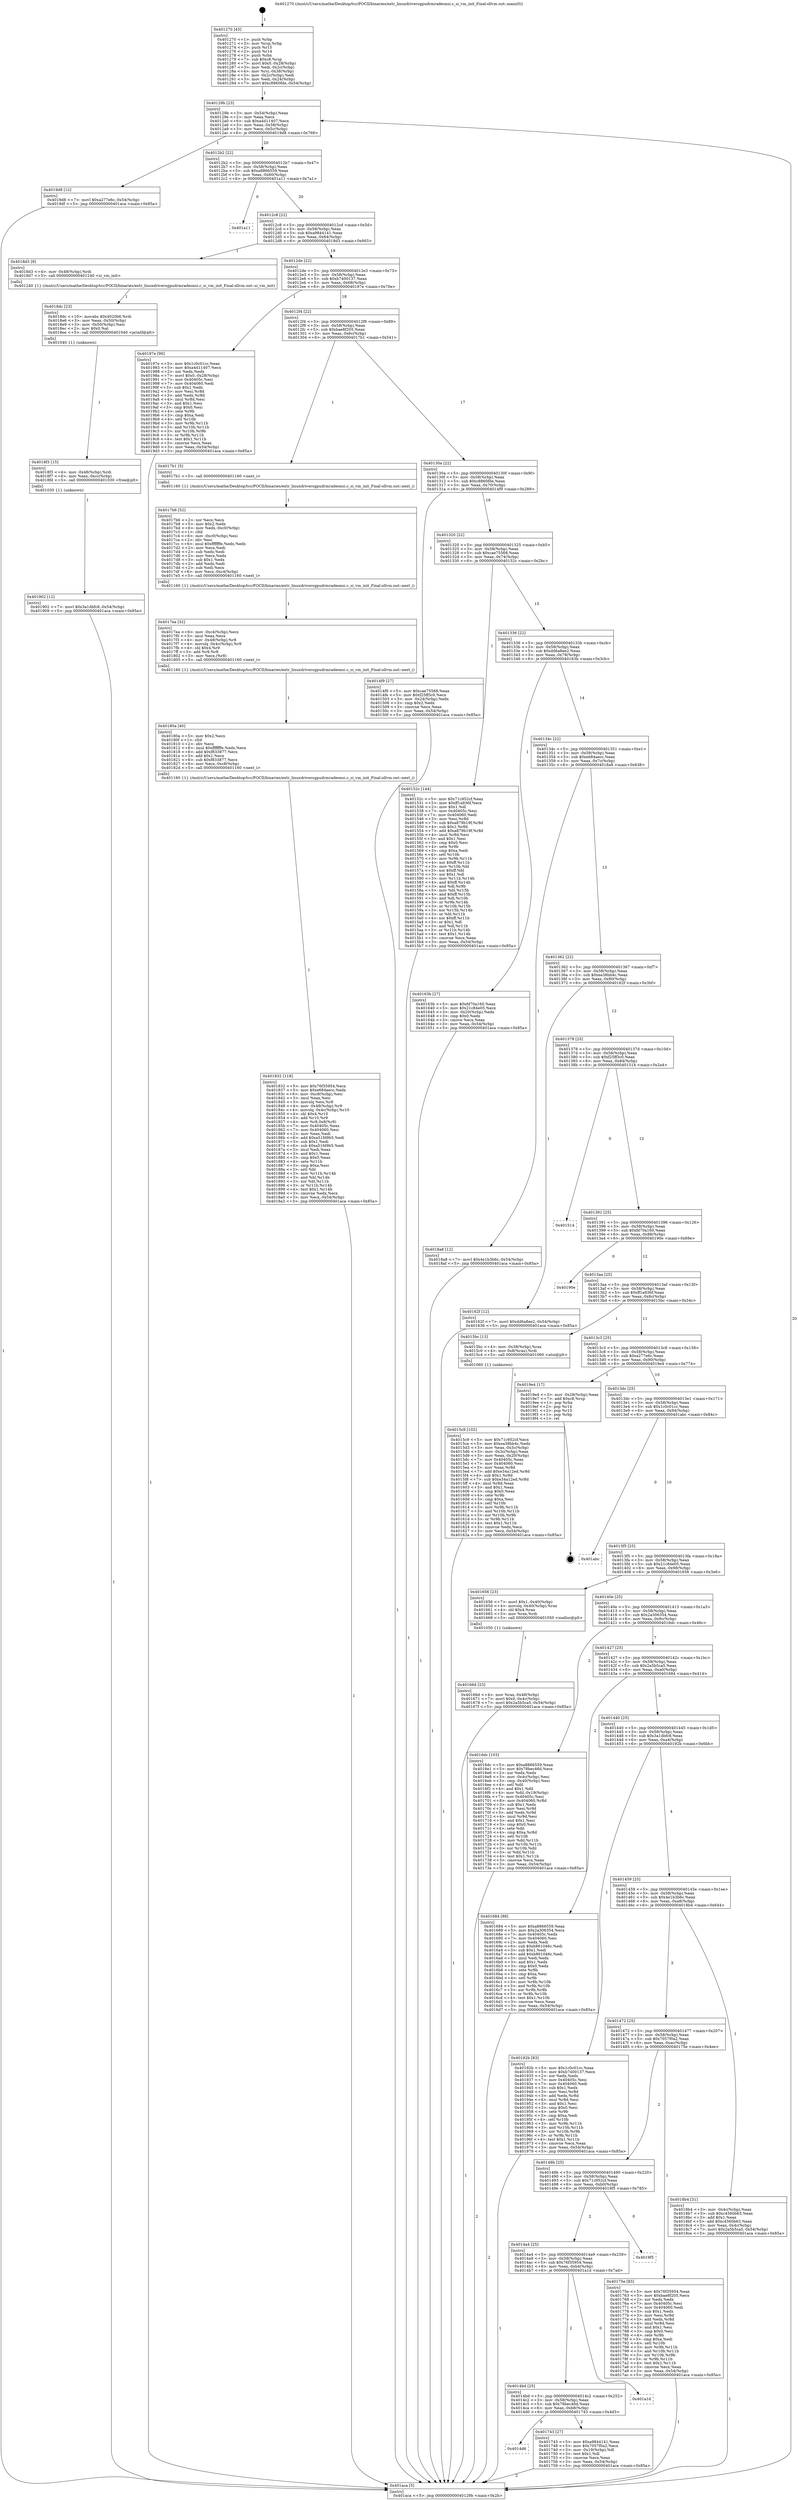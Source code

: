 digraph "0x401270" {
  label = "0x401270 (/mnt/c/Users/mathe/Desktop/tcc/POCII/binaries/extr_linuxdriversgpudrmradeonsi.c_si_vm_init_Final-ollvm.out::main(0))"
  labelloc = "t"
  node[shape=record]

  Entry [label="",width=0.3,height=0.3,shape=circle,fillcolor=black,style=filled]
  "0x40129b" [label="{
     0x40129b [23]\l
     | [instrs]\l
     &nbsp;&nbsp;0x40129b \<+3\>: mov -0x54(%rbp),%eax\l
     &nbsp;&nbsp;0x40129e \<+2\>: mov %eax,%ecx\l
     &nbsp;&nbsp;0x4012a0 \<+6\>: sub $0xa4d11407,%ecx\l
     &nbsp;&nbsp;0x4012a6 \<+3\>: mov %eax,-0x58(%rbp)\l
     &nbsp;&nbsp;0x4012a9 \<+3\>: mov %ecx,-0x5c(%rbp)\l
     &nbsp;&nbsp;0x4012ac \<+6\>: je 00000000004019d8 \<main+0x768\>\l
  }"]
  "0x4019d8" [label="{
     0x4019d8 [12]\l
     | [instrs]\l
     &nbsp;&nbsp;0x4019d8 \<+7\>: movl $0xa277e6c,-0x54(%rbp)\l
     &nbsp;&nbsp;0x4019df \<+5\>: jmp 0000000000401aca \<main+0x85a\>\l
  }"]
  "0x4012b2" [label="{
     0x4012b2 [22]\l
     | [instrs]\l
     &nbsp;&nbsp;0x4012b2 \<+5\>: jmp 00000000004012b7 \<main+0x47\>\l
     &nbsp;&nbsp;0x4012b7 \<+3\>: mov -0x58(%rbp),%eax\l
     &nbsp;&nbsp;0x4012ba \<+5\>: sub $0xa8866559,%eax\l
     &nbsp;&nbsp;0x4012bf \<+3\>: mov %eax,-0x60(%rbp)\l
     &nbsp;&nbsp;0x4012c2 \<+6\>: je 0000000000401a11 \<main+0x7a1\>\l
  }"]
  Exit [label="",width=0.3,height=0.3,shape=circle,fillcolor=black,style=filled,peripheries=2]
  "0x401a11" [label="{
     0x401a11\l
  }", style=dashed]
  "0x4012c8" [label="{
     0x4012c8 [22]\l
     | [instrs]\l
     &nbsp;&nbsp;0x4012c8 \<+5\>: jmp 00000000004012cd \<main+0x5d\>\l
     &nbsp;&nbsp;0x4012cd \<+3\>: mov -0x58(%rbp),%eax\l
     &nbsp;&nbsp;0x4012d0 \<+5\>: sub $0xa9844141,%eax\l
     &nbsp;&nbsp;0x4012d5 \<+3\>: mov %eax,-0x64(%rbp)\l
     &nbsp;&nbsp;0x4012d8 \<+6\>: je 00000000004018d3 \<main+0x663\>\l
  }"]
  "0x401902" [label="{
     0x401902 [12]\l
     | [instrs]\l
     &nbsp;&nbsp;0x401902 \<+7\>: movl $0x3a1dbfc8,-0x54(%rbp)\l
     &nbsp;&nbsp;0x401909 \<+5\>: jmp 0000000000401aca \<main+0x85a\>\l
  }"]
  "0x4018d3" [label="{
     0x4018d3 [9]\l
     | [instrs]\l
     &nbsp;&nbsp;0x4018d3 \<+4\>: mov -0x48(%rbp),%rdi\l
     &nbsp;&nbsp;0x4018d7 \<+5\>: call 0000000000401240 \<si_vm_init\>\l
     | [calls]\l
     &nbsp;&nbsp;0x401240 \{1\} (/mnt/c/Users/mathe/Desktop/tcc/POCII/binaries/extr_linuxdriversgpudrmradeonsi.c_si_vm_init_Final-ollvm.out::si_vm_init)\l
  }"]
  "0x4012de" [label="{
     0x4012de [22]\l
     | [instrs]\l
     &nbsp;&nbsp;0x4012de \<+5\>: jmp 00000000004012e3 \<main+0x73\>\l
     &nbsp;&nbsp;0x4012e3 \<+3\>: mov -0x58(%rbp),%eax\l
     &nbsp;&nbsp;0x4012e6 \<+5\>: sub $0xb7400137,%eax\l
     &nbsp;&nbsp;0x4012eb \<+3\>: mov %eax,-0x68(%rbp)\l
     &nbsp;&nbsp;0x4012ee \<+6\>: je 000000000040197e \<main+0x70e\>\l
  }"]
  "0x4018f3" [label="{
     0x4018f3 [15]\l
     | [instrs]\l
     &nbsp;&nbsp;0x4018f3 \<+4\>: mov -0x48(%rbp),%rdi\l
     &nbsp;&nbsp;0x4018f7 \<+6\>: mov %eax,-0xcc(%rbp)\l
     &nbsp;&nbsp;0x4018fd \<+5\>: call 0000000000401030 \<free@plt\>\l
     | [calls]\l
     &nbsp;&nbsp;0x401030 \{1\} (unknown)\l
  }"]
  "0x40197e" [label="{
     0x40197e [90]\l
     | [instrs]\l
     &nbsp;&nbsp;0x40197e \<+5\>: mov $0x1c0c01cc,%eax\l
     &nbsp;&nbsp;0x401983 \<+5\>: mov $0xa4d11407,%ecx\l
     &nbsp;&nbsp;0x401988 \<+2\>: xor %edx,%edx\l
     &nbsp;&nbsp;0x40198a \<+7\>: movl $0x0,-0x28(%rbp)\l
     &nbsp;&nbsp;0x401991 \<+7\>: mov 0x40405c,%esi\l
     &nbsp;&nbsp;0x401998 \<+7\>: mov 0x404060,%edi\l
     &nbsp;&nbsp;0x40199f \<+3\>: sub $0x1,%edx\l
     &nbsp;&nbsp;0x4019a2 \<+3\>: mov %esi,%r8d\l
     &nbsp;&nbsp;0x4019a5 \<+3\>: add %edx,%r8d\l
     &nbsp;&nbsp;0x4019a8 \<+4\>: imul %r8d,%esi\l
     &nbsp;&nbsp;0x4019ac \<+3\>: and $0x1,%esi\l
     &nbsp;&nbsp;0x4019af \<+3\>: cmp $0x0,%esi\l
     &nbsp;&nbsp;0x4019b2 \<+4\>: sete %r9b\l
     &nbsp;&nbsp;0x4019b6 \<+3\>: cmp $0xa,%edi\l
     &nbsp;&nbsp;0x4019b9 \<+4\>: setl %r10b\l
     &nbsp;&nbsp;0x4019bd \<+3\>: mov %r9b,%r11b\l
     &nbsp;&nbsp;0x4019c0 \<+3\>: and %r10b,%r11b\l
     &nbsp;&nbsp;0x4019c3 \<+3\>: xor %r10b,%r9b\l
     &nbsp;&nbsp;0x4019c6 \<+3\>: or %r9b,%r11b\l
     &nbsp;&nbsp;0x4019c9 \<+4\>: test $0x1,%r11b\l
     &nbsp;&nbsp;0x4019cd \<+3\>: cmovne %ecx,%eax\l
     &nbsp;&nbsp;0x4019d0 \<+3\>: mov %eax,-0x54(%rbp)\l
     &nbsp;&nbsp;0x4019d3 \<+5\>: jmp 0000000000401aca \<main+0x85a\>\l
  }"]
  "0x4012f4" [label="{
     0x4012f4 [22]\l
     | [instrs]\l
     &nbsp;&nbsp;0x4012f4 \<+5\>: jmp 00000000004012f9 \<main+0x89\>\l
     &nbsp;&nbsp;0x4012f9 \<+3\>: mov -0x58(%rbp),%eax\l
     &nbsp;&nbsp;0x4012fc \<+5\>: sub $0xbae8f205,%eax\l
     &nbsp;&nbsp;0x401301 \<+3\>: mov %eax,-0x6c(%rbp)\l
     &nbsp;&nbsp;0x401304 \<+6\>: je 00000000004017b1 \<main+0x541\>\l
  }"]
  "0x4018dc" [label="{
     0x4018dc [23]\l
     | [instrs]\l
     &nbsp;&nbsp;0x4018dc \<+10\>: movabs $0x4020b6,%rdi\l
     &nbsp;&nbsp;0x4018e6 \<+3\>: mov %eax,-0x50(%rbp)\l
     &nbsp;&nbsp;0x4018e9 \<+3\>: mov -0x50(%rbp),%esi\l
     &nbsp;&nbsp;0x4018ec \<+2\>: mov $0x0,%al\l
     &nbsp;&nbsp;0x4018ee \<+5\>: call 0000000000401040 \<printf@plt\>\l
     | [calls]\l
     &nbsp;&nbsp;0x401040 \{1\} (unknown)\l
  }"]
  "0x4017b1" [label="{
     0x4017b1 [5]\l
     | [instrs]\l
     &nbsp;&nbsp;0x4017b1 \<+5\>: call 0000000000401160 \<next_i\>\l
     | [calls]\l
     &nbsp;&nbsp;0x401160 \{1\} (/mnt/c/Users/mathe/Desktop/tcc/POCII/binaries/extr_linuxdriversgpudrmradeonsi.c_si_vm_init_Final-ollvm.out::next_i)\l
  }"]
  "0x40130a" [label="{
     0x40130a [22]\l
     | [instrs]\l
     &nbsp;&nbsp;0x40130a \<+5\>: jmp 000000000040130f \<main+0x9f\>\l
     &nbsp;&nbsp;0x40130f \<+3\>: mov -0x58(%rbp),%eax\l
     &nbsp;&nbsp;0x401312 \<+5\>: sub $0xc8860fde,%eax\l
     &nbsp;&nbsp;0x401317 \<+3\>: mov %eax,-0x70(%rbp)\l
     &nbsp;&nbsp;0x40131a \<+6\>: je 00000000004014f9 \<main+0x289\>\l
  }"]
  "0x401832" [label="{
     0x401832 [118]\l
     | [instrs]\l
     &nbsp;&nbsp;0x401832 \<+5\>: mov $0x76f35954,%ecx\l
     &nbsp;&nbsp;0x401837 \<+5\>: mov $0xe684aecc,%edx\l
     &nbsp;&nbsp;0x40183c \<+6\>: mov -0xc8(%rbp),%esi\l
     &nbsp;&nbsp;0x401842 \<+3\>: imul %eax,%esi\l
     &nbsp;&nbsp;0x401845 \<+3\>: movslq %esi,%r8\l
     &nbsp;&nbsp;0x401848 \<+4\>: mov -0x48(%rbp),%r9\l
     &nbsp;&nbsp;0x40184c \<+4\>: movslq -0x4c(%rbp),%r10\l
     &nbsp;&nbsp;0x401850 \<+4\>: shl $0x4,%r10\l
     &nbsp;&nbsp;0x401854 \<+3\>: add %r10,%r9\l
     &nbsp;&nbsp;0x401857 \<+4\>: mov %r8,0x8(%r9)\l
     &nbsp;&nbsp;0x40185b \<+7\>: mov 0x40405c,%eax\l
     &nbsp;&nbsp;0x401862 \<+7\>: mov 0x404060,%esi\l
     &nbsp;&nbsp;0x401869 \<+2\>: mov %eax,%edi\l
     &nbsp;&nbsp;0x40186b \<+6\>: add $0xa51fd9b5,%edi\l
     &nbsp;&nbsp;0x401871 \<+3\>: sub $0x1,%edi\l
     &nbsp;&nbsp;0x401874 \<+6\>: sub $0xa51fd9b5,%edi\l
     &nbsp;&nbsp;0x40187a \<+3\>: imul %edi,%eax\l
     &nbsp;&nbsp;0x40187d \<+3\>: and $0x1,%eax\l
     &nbsp;&nbsp;0x401880 \<+3\>: cmp $0x0,%eax\l
     &nbsp;&nbsp;0x401883 \<+4\>: sete %r11b\l
     &nbsp;&nbsp;0x401887 \<+3\>: cmp $0xa,%esi\l
     &nbsp;&nbsp;0x40188a \<+3\>: setl %bl\l
     &nbsp;&nbsp;0x40188d \<+3\>: mov %r11b,%r14b\l
     &nbsp;&nbsp;0x401890 \<+3\>: and %bl,%r14b\l
     &nbsp;&nbsp;0x401893 \<+3\>: xor %bl,%r11b\l
     &nbsp;&nbsp;0x401896 \<+3\>: or %r11b,%r14b\l
     &nbsp;&nbsp;0x401899 \<+4\>: test $0x1,%r14b\l
     &nbsp;&nbsp;0x40189d \<+3\>: cmovne %edx,%ecx\l
     &nbsp;&nbsp;0x4018a0 \<+3\>: mov %ecx,-0x54(%rbp)\l
     &nbsp;&nbsp;0x4018a3 \<+5\>: jmp 0000000000401aca \<main+0x85a\>\l
  }"]
  "0x4014f9" [label="{
     0x4014f9 [27]\l
     | [instrs]\l
     &nbsp;&nbsp;0x4014f9 \<+5\>: mov $0xcae75568,%eax\l
     &nbsp;&nbsp;0x4014fe \<+5\>: mov $0xf25ff3c0,%ecx\l
     &nbsp;&nbsp;0x401503 \<+3\>: mov -0x24(%rbp),%edx\l
     &nbsp;&nbsp;0x401506 \<+3\>: cmp $0x2,%edx\l
     &nbsp;&nbsp;0x401509 \<+3\>: cmovne %ecx,%eax\l
     &nbsp;&nbsp;0x40150c \<+3\>: mov %eax,-0x54(%rbp)\l
     &nbsp;&nbsp;0x40150f \<+5\>: jmp 0000000000401aca \<main+0x85a\>\l
  }"]
  "0x401320" [label="{
     0x401320 [22]\l
     | [instrs]\l
     &nbsp;&nbsp;0x401320 \<+5\>: jmp 0000000000401325 \<main+0xb5\>\l
     &nbsp;&nbsp;0x401325 \<+3\>: mov -0x58(%rbp),%eax\l
     &nbsp;&nbsp;0x401328 \<+5\>: sub $0xcae75568,%eax\l
     &nbsp;&nbsp;0x40132d \<+3\>: mov %eax,-0x74(%rbp)\l
     &nbsp;&nbsp;0x401330 \<+6\>: je 000000000040152c \<main+0x2bc\>\l
  }"]
  "0x401aca" [label="{
     0x401aca [5]\l
     | [instrs]\l
     &nbsp;&nbsp;0x401aca \<+5\>: jmp 000000000040129b \<main+0x2b\>\l
  }"]
  "0x401270" [label="{
     0x401270 [43]\l
     | [instrs]\l
     &nbsp;&nbsp;0x401270 \<+1\>: push %rbp\l
     &nbsp;&nbsp;0x401271 \<+3\>: mov %rsp,%rbp\l
     &nbsp;&nbsp;0x401274 \<+2\>: push %r15\l
     &nbsp;&nbsp;0x401276 \<+2\>: push %r14\l
     &nbsp;&nbsp;0x401278 \<+1\>: push %rbx\l
     &nbsp;&nbsp;0x401279 \<+7\>: sub $0xc8,%rsp\l
     &nbsp;&nbsp;0x401280 \<+7\>: movl $0x0,-0x28(%rbp)\l
     &nbsp;&nbsp;0x401287 \<+3\>: mov %edi,-0x2c(%rbp)\l
     &nbsp;&nbsp;0x40128a \<+4\>: mov %rsi,-0x38(%rbp)\l
     &nbsp;&nbsp;0x40128e \<+3\>: mov -0x2c(%rbp),%edi\l
     &nbsp;&nbsp;0x401291 \<+3\>: mov %edi,-0x24(%rbp)\l
     &nbsp;&nbsp;0x401294 \<+7\>: movl $0xc8860fde,-0x54(%rbp)\l
  }"]
  "0x40180a" [label="{
     0x40180a [40]\l
     | [instrs]\l
     &nbsp;&nbsp;0x40180a \<+5\>: mov $0x2,%ecx\l
     &nbsp;&nbsp;0x40180f \<+1\>: cltd\l
     &nbsp;&nbsp;0x401810 \<+2\>: idiv %ecx\l
     &nbsp;&nbsp;0x401812 \<+6\>: imul $0xfffffffe,%edx,%ecx\l
     &nbsp;&nbsp;0x401818 \<+6\>: add $0xf833877,%ecx\l
     &nbsp;&nbsp;0x40181e \<+3\>: add $0x1,%ecx\l
     &nbsp;&nbsp;0x401821 \<+6\>: sub $0xf833877,%ecx\l
     &nbsp;&nbsp;0x401827 \<+6\>: mov %ecx,-0xc8(%rbp)\l
     &nbsp;&nbsp;0x40182d \<+5\>: call 0000000000401160 \<next_i\>\l
     | [calls]\l
     &nbsp;&nbsp;0x401160 \{1\} (/mnt/c/Users/mathe/Desktop/tcc/POCII/binaries/extr_linuxdriversgpudrmradeonsi.c_si_vm_init_Final-ollvm.out::next_i)\l
  }"]
  "0x40152c" [label="{
     0x40152c [144]\l
     | [instrs]\l
     &nbsp;&nbsp;0x40152c \<+5\>: mov $0x71c952cf,%eax\l
     &nbsp;&nbsp;0x401531 \<+5\>: mov $0xff1a936f,%ecx\l
     &nbsp;&nbsp;0x401536 \<+2\>: mov $0x1,%dl\l
     &nbsp;&nbsp;0x401538 \<+7\>: mov 0x40405c,%esi\l
     &nbsp;&nbsp;0x40153f \<+7\>: mov 0x404060,%edi\l
     &nbsp;&nbsp;0x401546 \<+3\>: mov %esi,%r8d\l
     &nbsp;&nbsp;0x401549 \<+7\>: sub $0xa879b19f,%r8d\l
     &nbsp;&nbsp;0x401550 \<+4\>: sub $0x1,%r8d\l
     &nbsp;&nbsp;0x401554 \<+7\>: add $0xa879b19f,%r8d\l
     &nbsp;&nbsp;0x40155b \<+4\>: imul %r8d,%esi\l
     &nbsp;&nbsp;0x40155f \<+3\>: and $0x1,%esi\l
     &nbsp;&nbsp;0x401562 \<+3\>: cmp $0x0,%esi\l
     &nbsp;&nbsp;0x401565 \<+4\>: sete %r9b\l
     &nbsp;&nbsp;0x401569 \<+3\>: cmp $0xa,%edi\l
     &nbsp;&nbsp;0x40156c \<+4\>: setl %r10b\l
     &nbsp;&nbsp;0x401570 \<+3\>: mov %r9b,%r11b\l
     &nbsp;&nbsp;0x401573 \<+4\>: xor $0xff,%r11b\l
     &nbsp;&nbsp;0x401577 \<+3\>: mov %r10b,%bl\l
     &nbsp;&nbsp;0x40157a \<+3\>: xor $0xff,%bl\l
     &nbsp;&nbsp;0x40157d \<+3\>: xor $0x1,%dl\l
     &nbsp;&nbsp;0x401580 \<+3\>: mov %r11b,%r14b\l
     &nbsp;&nbsp;0x401583 \<+4\>: and $0xff,%r14b\l
     &nbsp;&nbsp;0x401587 \<+3\>: and %dl,%r9b\l
     &nbsp;&nbsp;0x40158a \<+3\>: mov %bl,%r15b\l
     &nbsp;&nbsp;0x40158d \<+4\>: and $0xff,%r15b\l
     &nbsp;&nbsp;0x401591 \<+3\>: and %dl,%r10b\l
     &nbsp;&nbsp;0x401594 \<+3\>: or %r9b,%r14b\l
     &nbsp;&nbsp;0x401597 \<+3\>: or %r10b,%r15b\l
     &nbsp;&nbsp;0x40159a \<+3\>: xor %r15b,%r14b\l
     &nbsp;&nbsp;0x40159d \<+3\>: or %bl,%r11b\l
     &nbsp;&nbsp;0x4015a0 \<+4\>: xor $0xff,%r11b\l
     &nbsp;&nbsp;0x4015a4 \<+3\>: or $0x1,%dl\l
     &nbsp;&nbsp;0x4015a7 \<+3\>: and %dl,%r11b\l
     &nbsp;&nbsp;0x4015aa \<+3\>: or %r11b,%r14b\l
     &nbsp;&nbsp;0x4015ad \<+4\>: test $0x1,%r14b\l
     &nbsp;&nbsp;0x4015b1 \<+3\>: cmovne %ecx,%eax\l
     &nbsp;&nbsp;0x4015b4 \<+3\>: mov %eax,-0x54(%rbp)\l
     &nbsp;&nbsp;0x4015b7 \<+5\>: jmp 0000000000401aca \<main+0x85a\>\l
  }"]
  "0x401336" [label="{
     0x401336 [22]\l
     | [instrs]\l
     &nbsp;&nbsp;0x401336 \<+5\>: jmp 000000000040133b \<main+0xcb\>\l
     &nbsp;&nbsp;0x40133b \<+3\>: mov -0x58(%rbp),%eax\l
     &nbsp;&nbsp;0x40133e \<+5\>: sub $0xdd6a8ee2,%eax\l
     &nbsp;&nbsp;0x401343 \<+3\>: mov %eax,-0x78(%rbp)\l
     &nbsp;&nbsp;0x401346 \<+6\>: je 000000000040163b \<main+0x3cb\>\l
  }"]
  "0x4017ea" [label="{
     0x4017ea [32]\l
     | [instrs]\l
     &nbsp;&nbsp;0x4017ea \<+6\>: mov -0xc4(%rbp),%ecx\l
     &nbsp;&nbsp;0x4017f0 \<+3\>: imul %eax,%ecx\l
     &nbsp;&nbsp;0x4017f3 \<+4\>: mov -0x48(%rbp),%r8\l
     &nbsp;&nbsp;0x4017f7 \<+4\>: movslq -0x4c(%rbp),%r9\l
     &nbsp;&nbsp;0x4017fb \<+4\>: shl $0x4,%r9\l
     &nbsp;&nbsp;0x4017ff \<+3\>: add %r9,%r8\l
     &nbsp;&nbsp;0x401802 \<+3\>: mov %ecx,(%r8)\l
     &nbsp;&nbsp;0x401805 \<+5\>: call 0000000000401160 \<next_i\>\l
     | [calls]\l
     &nbsp;&nbsp;0x401160 \{1\} (/mnt/c/Users/mathe/Desktop/tcc/POCII/binaries/extr_linuxdriversgpudrmradeonsi.c_si_vm_init_Final-ollvm.out::next_i)\l
  }"]
  "0x40163b" [label="{
     0x40163b [27]\l
     | [instrs]\l
     &nbsp;&nbsp;0x40163b \<+5\>: mov $0xfd70a160,%eax\l
     &nbsp;&nbsp;0x401640 \<+5\>: mov $0x21c84e05,%ecx\l
     &nbsp;&nbsp;0x401645 \<+3\>: mov -0x20(%rbp),%edx\l
     &nbsp;&nbsp;0x401648 \<+3\>: cmp $0x0,%edx\l
     &nbsp;&nbsp;0x40164b \<+3\>: cmove %ecx,%eax\l
     &nbsp;&nbsp;0x40164e \<+3\>: mov %eax,-0x54(%rbp)\l
     &nbsp;&nbsp;0x401651 \<+5\>: jmp 0000000000401aca \<main+0x85a\>\l
  }"]
  "0x40134c" [label="{
     0x40134c [22]\l
     | [instrs]\l
     &nbsp;&nbsp;0x40134c \<+5\>: jmp 0000000000401351 \<main+0xe1\>\l
     &nbsp;&nbsp;0x401351 \<+3\>: mov -0x58(%rbp),%eax\l
     &nbsp;&nbsp;0x401354 \<+5\>: sub $0xe684aecc,%eax\l
     &nbsp;&nbsp;0x401359 \<+3\>: mov %eax,-0x7c(%rbp)\l
     &nbsp;&nbsp;0x40135c \<+6\>: je 00000000004018a8 \<main+0x638\>\l
  }"]
  "0x4017b6" [label="{
     0x4017b6 [52]\l
     | [instrs]\l
     &nbsp;&nbsp;0x4017b6 \<+2\>: xor %ecx,%ecx\l
     &nbsp;&nbsp;0x4017b8 \<+5\>: mov $0x2,%edx\l
     &nbsp;&nbsp;0x4017bd \<+6\>: mov %edx,-0xc0(%rbp)\l
     &nbsp;&nbsp;0x4017c3 \<+1\>: cltd\l
     &nbsp;&nbsp;0x4017c4 \<+6\>: mov -0xc0(%rbp),%esi\l
     &nbsp;&nbsp;0x4017ca \<+2\>: idiv %esi\l
     &nbsp;&nbsp;0x4017cc \<+6\>: imul $0xfffffffe,%edx,%edx\l
     &nbsp;&nbsp;0x4017d2 \<+2\>: mov %ecx,%edi\l
     &nbsp;&nbsp;0x4017d4 \<+2\>: sub %edx,%edi\l
     &nbsp;&nbsp;0x4017d6 \<+2\>: mov %ecx,%edx\l
     &nbsp;&nbsp;0x4017d8 \<+3\>: sub $0x1,%edx\l
     &nbsp;&nbsp;0x4017db \<+2\>: add %edx,%edi\l
     &nbsp;&nbsp;0x4017dd \<+2\>: sub %edi,%ecx\l
     &nbsp;&nbsp;0x4017df \<+6\>: mov %ecx,-0xc4(%rbp)\l
     &nbsp;&nbsp;0x4017e5 \<+5\>: call 0000000000401160 \<next_i\>\l
     | [calls]\l
     &nbsp;&nbsp;0x401160 \{1\} (/mnt/c/Users/mathe/Desktop/tcc/POCII/binaries/extr_linuxdriversgpudrmradeonsi.c_si_vm_init_Final-ollvm.out::next_i)\l
  }"]
  "0x4018a8" [label="{
     0x4018a8 [12]\l
     | [instrs]\l
     &nbsp;&nbsp;0x4018a8 \<+7\>: movl $0x4e1b3b6c,-0x54(%rbp)\l
     &nbsp;&nbsp;0x4018af \<+5\>: jmp 0000000000401aca \<main+0x85a\>\l
  }"]
  "0x401362" [label="{
     0x401362 [22]\l
     | [instrs]\l
     &nbsp;&nbsp;0x401362 \<+5\>: jmp 0000000000401367 \<main+0xf7\>\l
     &nbsp;&nbsp;0x401367 \<+3\>: mov -0x58(%rbp),%eax\l
     &nbsp;&nbsp;0x40136a \<+5\>: sub $0xea38bb4c,%eax\l
     &nbsp;&nbsp;0x40136f \<+3\>: mov %eax,-0x80(%rbp)\l
     &nbsp;&nbsp;0x401372 \<+6\>: je 000000000040162f \<main+0x3bf\>\l
  }"]
  "0x4014d6" [label="{
     0x4014d6\l
  }", style=dashed]
  "0x40162f" [label="{
     0x40162f [12]\l
     | [instrs]\l
     &nbsp;&nbsp;0x40162f \<+7\>: movl $0xdd6a8ee2,-0x54(%rbp)\l
     &nbsp;&nbsp;0x401636 \<+5\>: jmp 0000000000401aca \<main+0x85a\>\l
  }"]
  "0x401378" [label="{
     0x401378 [25]\l
     | [instrs]\l
     &nbsp;&nbsp;0x401378 \<+5\>: jmp 000000000040137d \<main+0x10d\>\l
     &nbsp;&nbsp;0x40137d \<+3\>: mov -0x58(%rbp),%eax\l
     &nbsp;&nbsp;0x401380 \<+5\>: sub $0xf25ff3c0,%eax\l
     &nbsp;&nbsp;0x401385 \<+6\>: mov %eax,-0x84(%rbp)\l
     &nbsp;&nbsp;0x40138b \<+6\>: je 0000000000401514 \<main+0x2a4\>\l
  }"]
  "0x401743" [label="{
     0x401743 [27]\l
     | [instrs]\l
     &nbsp;&nbsp;0x401743 \<+5\>: mov $0xa9844141,%eax\l
     &nbsp;&nbsp;0x401748 \<+5\>: mov $0x7057f0a2,%ecx\l
     &nbsp;&nbsp;0x40174d \<+3\>: mov -0x19(%rbp),%dl\l
     &nbsp;&nbsp;0x401750 \<+3\>: test $0x1,%dl\l
     &nbsp;&nbsp;0x401753 \<+3\>: cmovne %ecx,%eax\l
     &nbsp;&nbsp;0x401756 \<+3\>: mov %eax,-0x54(%rbp)\l
     &nbsp;&nbsp;0x401759 \<+5\>: jmp 0000000000401aca \<main+0x85a\>\l
  }"]
  "0x401514" [label="{
     0x401514\l
  }", style=dashed]
  "0x401391" [label="{
     0x401391 [25]\l
     | [instrs]\l
     &nbsp;&nbsp;0x401391 \<+5\>: jmp 0000000000401396 \<main+0x126\>\l
     &nbsp;&nbsp;0x401396 \<+3\>: mov -0x58(%rbp),%eax\l
     &nbsp;&nbsp;0x401399 \<+5\>: sub $0xfd70a160,%eax\l
     &nbsp;&nbsp;0x40139e \<+6\>: mov %eax,-0x88(%rbp)\l
     &nbsp;&nbsp;0x4013a4 \<+6\>: je 000000000040190e \<main+0x69e\>\l
  }"]
  "0x4014bd" [label="{
     0x4014bd [25]\l
     | [instrs]\l
     &nbsp;&nbsp;0x4014bd \<+5\>: jmp 00000000004014c2 \<main+0x252\>\l
     &nbsp;&nbsp;0x4014c2 \<+3\>: mov -0x58(%rbp),%eax\l
     &nbsp;&nbsp;0x4014c5 \<+5\>: sub $0x78bec46d,%eax\l
     &nbsp;&nbsp;0x4014ca \<+6\>: mov %eax,-0xb8(%rbp)\l
     &nbsp;&nbsp;0x4014d0 \<+6\>: je 0000000000401743 \<main+0x4d3\>\l
  }"]
  "0x40190e" [label="{
     0x40190e\l
  }", style=dashed]
  "0x4013aa" [label="{
     0x4013aa [25]\l
     | [instrs]\l
     &nbsp;&nbsp;0x4013aa \<+5\>: jmp 00000000004013af \<main+0x13f\>\l
     &nbsp;&nbsp;0x4013af \<+3\>: mov -0x58(%rbp),%eax\l
     &nbsp;&nbsp;0x4013b2 \<+5\>: sub $0xff1a936f,%eax\l
     &nbsp;&nbsp;0x4013b7 \<+6\>: mov %eax,-0x8c(%rbp)\l
     &nbsp;&nbsp;0x4013bd \<+6\>: je 00000000004015bc \<main+0x34c\>\l
  }"]
  "0x401a1d" [label="{
     0x401a1d\l
  }", style=dashed]
  "0x4015bc" [label="{
     0x4015bc [13]\l
     | [instrs]\l
     &nbsp;&nbsp;0x4015bc \<+4\>: mov -0x38(%rbp),%rax\l
     &nbsp;&nbsp;0x4015c0 \<+4\>: mov 0x8(%rax),%rdi\l
     &nbsp;&nbsp;0x4015c4 \<+5\>: call 0000000000401060 \<atoi@plt\>\l
     | [calls]\l
     &nbsp;&nbsp;0x401060 \{1\} (unknown)\l
  }"]
  "0x4013c3" [label="{
     0x4013c3 [25]\l
     | [instrs]\l
     &nbsp;&nbsp;0x4013c3 \<+5\>: jmp 00000000004013c8 \<main+0x158\>\l
     &nbsp;&nbsp;0x4013c8 \<+3\>: mov -0x58(%rbp),%eax\l
     &nbsp;&nbsp;0x4013cb \<+5\>: sub $0xa277e6c,%eax\l
     &nbsp;&nbsp;0x4013d0 \<+6\>: mov %eax,-0x90(%rbp)\l
     &nbsp;&nbsp;0x4013d6 \<+6\>: je 00000000004019e4 \<main+0x774\>\l
  }"]
  "0x4015c9" [label="{
     0x4015c9 [102]\l
     | [instrs]\l
     &nbsp;&nbsp;0x4015c9 \<+5\>: mov $0x71c952cf,%ecx\l
     &nbsp;&nbsp;0x4015ce \<+5\>: mov $0xea38bb4c,%edx\l
     &nbsp;&nbsp;0x4015d3 \<+3\>: mov %eax,-0x3c(%rbp)\l
     &nbsp;&nbsp;0x4015d6 \<+3\>: mov -0x3c(%rbp),%eax\l
     &nbsp;&nbsp;0x4015d9 \<+3\>: mov %eax,-0x20(%rbp)\l
     &nbsp;&nbsp;0x4015dc \<+7\>: mov 0x40405c,%eax\l
     &nbsp;&nbsp;0x4015e3 \<+7\>: mov 0x404060,%esi\l
     &nbsp;&nbsp;0x4015ea \<+3\>: mov %eax,%r8d\l
     &nbsp;&nbsp;0x4015ed \<+7\>: add $0xe34a12ed,%r8d\l
     &nbsp;&nbsp;0x4015f4 \<+4\>: sub $0x1,%r8d\l
     &nbsp;&nbsp;0x4015f8 \<+7\>: sub $0xe34a12ed,%r8d\l
     &nbsp;&nbsp;0x4015ff \<+4\>: imul %r8d,%eax\l
     &nbsp;&nbsp;0x401603 \<+3\>: and $0x1,%eax\l
     &nbsp;&nbsp;0x401606 \<+3\>: cmp $0x0,%eax\l
     &nbsp;&nbsp;0x401609 \<+4\>: sete %r9b\l
     &nbsp;&nbsp;0x40160d \<+3\>: cmp $0xa,%esi\l
     &nbsp;&nbsp;0x401610 \<+4\>: setl %r10b\l
     &nbsp;&nbsp;0x401614 \<+3\>: mov %r9b,%r11b\l
     &nbsp;&nbsp;0x401617 \<+3\>: and %r10b,%r11b\l
     &nbsp;&nbsp;0x40161a \<+3\>: xor %r10b,%r9b\l
     &nbsp;&nbsp;0x40161d \<+3\>: or %r9b,%r11b\l
     &nbsp;&nbsp;0x401620 \<+4\>: test $0x1,%r11b\l
     &nbsp;&nbsp;0x401624 \<+3\>: cmovne %edx,%ecx\l
     &nbsp;&nbsp;0x401627 \<+3\>: mov %ecx,-0x54(%rbp)\l
     &nbsp;&nbsp;0x40162a \<+5\>: jmp 0000000000401aca \<main+0x85a\>\l
  }"]
  "0x4014a4" [label="{
     0x4014a4 [25]\l
     | [instrs]\l
     &nbsp;&nbsp;0x4014a4 \<+5\>: jmp 00000000004014a9 \<main+0x239\>\l
     &nbsp;&nbsp;0x4014a9 \<+3\>: mov -0x58(%rbp),%eax\l
     &nbsp;&nbsp;0x4014ac \<+5\>: sub $0x76f35954,%eax\l
     &nbsp;&nbsp;0x4014b1 \<+6\>: mov %eax,-0xb4(%rbp)\l
     &nbsp;&nbsp;0x4014b7 \<+6\>: je 0000000000401a1d \<main+0x7ad\>\l
  }"]
  "0x4019e4" [label="{
     0x4019e4 [17]\l
     | [instrs]\l
     &nbsp;&nbsp;0x4019e4 \<+3\>: mov -0x28(%rbp),%eax\l
     &nbsp;&nbsp;0x4019e7 \<+7\>: add $0xc8,%rsp\l
     &nbsp;&nbsp;0x4019ee \<+1\>: pop %rbx\l
     &nbsp;&nbsp;0x4019ef \<+2\>: pop %r14\l
     &nbsp;&nbsp;0x4019f1 \<+2\>: pop %r15\l
     &nbsp;&nbsp;0x4019f3 \<+1\>: pop %rbp\l
     &nbsp;&nbsp;0x4019f4 \<+1\>: ret\l
  }"]
  "0x4013dc" [label="{
     0x4013dc [25]\l
     | [instrs]\l
     &nbsp;&nbsp;0x4013dc \<+5\>: jmp 00000000004013e1 \<main+0x171\>\l
     &nbsp;&nbsp;0x4013e1 \<+3\>: mov -0x58(%rbp),%eax\l
     &nbsp;&nbsp;0x4013e4 \<+5\>: sub $0x1c0c01cc,%eax\l
     &nbsp;&nbsp;0x4013e9 \<+6\>: mov %eax,-0x94(%rbp)\l
     &nbsp;&nbsp;0x4013ef \<+6\>: je 0000000000401abc \<main+0x84c\>\l
  }"]
  "0x4019f5" [label="{
     0x4019f5\l
  }", style=dashed]
  "0x401abc" [label="{
     0x401abc\l
  }", style=dashed]
  "0x4013f5" [label="{
     0x4013f5 [25]\l
     | [instrs]\l
     &nbsp;&nbsp;0x4013f5 \<+5\>: jmp 00000000004013fa \<main+0x18a\>\l
     &nbsp;&nbsp;0x4013fa \<+3\>: mov -0x58(%rbp),%eax\l
     &nbsp;&nbsp;0x4013fd \<+5\>: sub $0x21c84e05,%eax\l
     &nbsp;&nbsp;0x401402 \<+6\>: mov %eax,-0x98(%rbp)\l
     &nbsp;&nbsp;0x401408 \<+6\>: je 0000000000401656 \<main+0x3e6\>\l
  }"]
  "0x40148b" [label="{
     0x40148b [25]\l
     | [instrs]\l
     &nbsp;&nbsp;0x40148b \<+5\>: jmp 0000000000401490 \<main+0x220\>\l
     &nbsp;&nbsp;0x401490 \<+3\>: mov -0x58(%rbp),%eax\l
     &nbsp;&nbsp;0x401493 \<+5\>: sub $0x71c952cf,%eax\l
     &nbsp;&nbsp;0x401498 \<+6\>: mov %eax,-0xb0(%rbp)\l
     &nbsp;&nbsp;0x40149e \<+6\>: je 00000000004019f5 \<main+0x785\>\l
  }"]
  "0x401656" [label="{
     0x401656 [23]\l
     | [instrs]\l
     &nbsp;&nbsp;0x401656 \<+7\>: movl $0x1,-0x40(%rbp)\l
     &nbsp;&nbsp;0x40165d \<+4\>: movslq -0x40(%rbp),%rax\l
     &nbsp;&nbsp;0x401661 \<+4\>: shl $0x4,%rax\l
     &nbsp;&nbsp;0x401665 \<+3\>: mov %rax,%rdi\l
     &nbsp;&nbsp;0x401668 \<+5\>: call 0000000000401050 \<malloc@plt\>\l
     | [calls]\l
     &nbsp;&nbsp;0x401050 \{1\} (unknown)\l
  }"]
  "0x40140e" [label="{
     0x40140e [25]\l
     | [instrs]\l
     &nbsp;&nbsp;0x40140e \<+5\>: jmp 0000000000401413 \<main+0x1a3\>\l
     &nbsp;&nbsp;0x401413 \<+3\>: mov -0x58(%rbp),%eax\l
     &nbsp;&nbsp;0x401416 \<+5\>: sub $0x2a306354,%eax\l
     &nbsp;&nbsp;0x40141b \<+6\>: mov %eax,-0x9c(%rbp)\l
     &nbsp;&nbsp;0x401421 \<+6\>: je 00000000004016dc \<main+0x46c\>\l
  }"]
  "0x40166d" [label="{
     0x40166d [23]\l
     | [instrs]\l
     &nbsp;&nbsp;0x40166d \<+4\>: mov %rax,-0x48(%rbp)\l
     &nbsp;&nbsp;0x401671 \<+7\>: movl $0x0,-0x4c(%rbp)\l
     &nbsp;&nbsp;0x401678 \<+7\>: movl $0x2a5b5ca5,-0x54(%rbp)\l
     &nbsp;&nbsp;0x40167f \<+5\>: jmp 0000000000401aca \<main+0x85a\>\l
  }"]
  "0x40175e" [label="{
     0x40175e [83]\l
     | [instrs]\l
     &nbsp;&nbsp;0x40175e \<+5\>: mov $0x76f35954,%eax\l
     &nbsp;&nbsp;0x401763 \<+5\>: mov $0xbae8f205,%ecx\l
     &nbsp;&nbsp;0x401768 \<+2\>: xor %edx,%edx\l
     &nbsp;&nbsp;0x40176a \<+7\>: mov 0x40405c,%esi\l
     &nbsp;&nbsp;0x401771 \<+7\>: mov 0x404060,%edi\l
     &nbsp;&nbsp;0x401778 \<+3\>: sub $0x1,%edx\l
     &nbsp;&nbsp;0x40177b \<+3\>: mov %esi,%r8d\l
     &nbsp;&nbsp;0x40177e \<+3\>: add %edx,%r8d\l
     &nbsp;&nbsp;0x401781 \<+4\>: imul %r8d,%esi\l
     &nbsp;&nbsp;0x401785 \<+3\>: and $0x1,%esi\l
     &nbsp;&nbsp;0x401788 \<+3\>: cmp $0x0,%esi\l
     &nbsp;&nbsp;0x40178b \<+4\>: sete %r9b\l
     &nbsp;&nbsp;0x40178f \<+3\>: cmp $0xa,%edi\l
     &nbsp;&nbsp;0x401792 \<+4\>: setl %r10b\l
     &nbsp;&nbsp;0x401796 \<+3\>: mov %r9b,%r11b\l
     &nbsp;&nbsp;0x401799 \<+3\>: and %r10b,%r11b\l
     &nbsp;&nbsp;0x40179c \<+3\>: xor %r10b,%r9b\l
     &nbsp;&nbsp;0x40179f \<+3\>: or %r9b,%r11b\l
     &nbsp;&nbsp;0x4017a2 \<+4\>: test $0x1,%r11b\l
     &nbsp;&nbsp;0x4017a6 \<+3\>: cmovne %ecx,%eax\l
     &nbsp;&nbsp;0x4017a9 \<+3\>: mov %eax,-0x54(%rbp)\l
     &nbsp;&nbsp;0x4017ac \<+5\>: jmp 0000000000401aca \<main+0x85a\>\l
  }"]
  "0x4016dc" [label="{
     0x4016dc [103]\l
     | [instrs]\l
     &nbsp;&nbsp;0x4016dc \<+5\>: mov $0xa8866559,%eax\l
     &nbsp;&nbsp;0x4016e1 \<+5\>: mov $0x78bec46d,%ecx\l
     &nbsp;&nbsp;0x4016e6 \<+2\>: xor %edx,%edx\l
     &nbsp;&nbsp;0x4016e8 \<+3\>: mov -0x4c(%rbp),%esi\l
     &nbsp;&nbsp;0x4016eb \<+3\>: cmp -0x40(%rbp),%esi\l
     &nbsp;&nbsp;0x4016ee \<+4\>: setl %dil\l
     &nbsp;&nbsp;0x4016f2 \<+4\>: and $0x1,%dil\l
     &nbsp;&nbsp;0x4016f6 \<+4\>: mov %dil,-0x19(%rbp)\l
     &nbsp;&nbsp;0x4016fa \<+7\>: mov 0x40405c,%esi\l
     &nbsp;&nbsp;0x401701 \<+8\>: mov 0x404060,%r8d\l
     &nbsp;&nbsp;0x401709 \<+3\>: sub $0x1,%edx\l
     &nbsp;&nbsp;0x40170c \<+3\>: mov %esi,%r9d\l
     &nbsp;&nbsp;0x40170f \<+3\>: add %edx,%r9d\l
     &nbsp;&nbsp;0x401712 \<+4\>: imul %r9d,%esi\l
     &nbsp;&nbsp;0x401716 \<+3\>: and $0x1,%esi\l
     &nbsp;&nbsp;0x401719 \<+3\>: cmp $0x0,%esi\l
     &nbsp;&nbsp;0x40171c \<+4\>: sete %dil\l
     &nbsp;&nbsp;0x401720 \<+4\>: cmp $0xa,%r8d\l
     &nbsp;&nbsp;0x401724 \<+4\>: setl %r10b\l
     &nbsp;&nbsp;0x401728 \<+3\>: mov %dil,%r11b\l
     &nbsp;&nbsp;0x40172b \<+3\>: and %r10b,%r11b\l
     &nbsp;&nbsp;0x40172e \<+3\>: xor %r10b,%dil\l
     &nbsp;&nbsp;0x401731 \<+3\>: or %dil,%r11b\l
     &nbsp;&nbsp;0x401734 \<+4\>: test $0x1,%r11b\l
     &nbsp;&nbsp;0x401738 \<+3\>: cmovne %ecx,%eax\l
     &nbsp;&nbsp;0x40173b \<+3\>: mov %eax,-0x54(%rbp)\l
     &nbsp;&nbsp;0x40173e \<+5\>: jmp 0000000000401aca \<main+0x85a\>\l
  }"]
  "0x401427" [label="{
     0x401427 [25]\l
     | [instrs]\l
     &nbsp;&nbsp;0x401427 \<+5\>: jmp 000000000040142c \<main+0x1bc\>\l
     &nbsp;&nbsp;0x40142c \<+3\>: mov -0x58(%rbp),%eax\l
     &nbsp;&nbsp;0x40142f \<+5\>: sub $0x2a5b5ca5,%eax\l
     &nbsp;&nbsp;0x401434 \<+6\>: mov %eax,-0xa0(%rbp)\l
     &nbsp;&nbsp;0x40143a \<+6\>: je 0000000000401684 \<main+0x414\>\l
  }"]
  "0x401472" [label="{
     0x401472 [25]\l
     | [instrs]\l
     &nbsp;&nbsp;0x401472 \<+5\>: jmp 0000000000401477 \<main+0x207\>\l
     &nbsp;&nbsp;0x401477 \<+3\>: mov -0x58(%rbp),%eax\l
     &nbsp;&nbsp;0x40147a \<+5\>: sub $0x7057f0a2,%eax\l
     &nbsp;&nbsp;0x40147f \<+6\>: mov %eax,-0xac(%rbp)\l
     &nbsp;&nbsp;0x401485 \<+6\>: je 000000000040175e \<main+0x4ee\>\l
  }"]
  "0x401684" [label="{
     0x401684 [88]\l
     | [instrs]\l
     &nbsp;&nbsp;0x401684 \<+5\>: mov $0xa8866559,%eax\l
     &nbsp;&nbsp;0x401689 \<+5\>: mov $0x2a306354,%ecx\l
     &nbsp;&nbsp;0x40168e \<+7\>: mov 0x40405c,%edx\l
     &nbsp;&nbsp;0x401695 \<+7\>: mov 0x404060,%esi\l
     &nbsp;&nbsp;0x40169c \<+2\>: mov %edx,%edi\l
     &nbsp;&nbsp;0x40169e \<+6\>: sub $0xb861046c,%edi\l
     &nbsp;&nbsp;0x4016a4 \<+3\>: sub $0x1,%edi\l
     &nbsp;&nbsp;0x4016a7 \<+6\>: add $0xb861046c,%edi\l
     &nbsp;&nbsp;0x4016ad \<+3\>: imul %edi,%edx\l
     &nbsp;&nbsp;0x4016b0 \<+3\>: and $0x1,%edx\l
     &nbsp;&nbsp;0x4016b3 \<+3\>: cmp $0x0,%edx\l
     &nbsp;&nbsp;0x4016b6 \<+4\>: sete %r8b\l
     &nbsp;&nbsp;0x4016ba \<+3\>: cmp $0xa,%esi\l
     &nbsp;&nbsp;0x4016bd \<+4\>: setl %r9b\l
     &nbsp;&nbsp;0x4016c1 \<+3\>: mov %r8b,%r10b\l
     &nbsp;&nbsp;0x4016c4 \<+3\>: and %r9b,%r10b\l
     &nbsp;&nbsp;0x4016c7 \<+3\>: xor %r9b,%r8b\l
     &nbsp;&nbsp;0x4016ca \<+3\>: or %r8b,%r10b\l
     &nbsp;&nbsp;0x4016cd \<+4\>: test $0x1,%r10b\l
     &nbsp;&nbsp;0x4016d1 \<+3\>: cmovne %ecx,%eax\l
     &nbsp;&nbsp;0x4016d4 \<+3\>: mov %eax,-0x54(%rbp)\l
     &nbsp;&nbsp;0x4016d7 \<+5\>: jmp 0000000000401aca \<main+0x85a\>\l
  }"]
  "0x401440" [label="{
     0x401440 [25]\l
     | [instrs]\l
     &nbsp;&nbsp;0x401440 \<+5\>: jmp 0000000000401445 \<main+0x1d5\>\l
     &nbsp;&nbsp;0x401445 \<+3\>: mov -0x58(%rbp),%eax\l
     &nbsp;&nbsp;0x401448 \<+5\>: sub $0x3a1dbfc8,%eax\l
     &nbsp;&nbsp;0x40144d \<+6\>: mov %eax,-0xa4(%rbp)\l
     &nbsp;&nbsp;0x401453 \<+6\>: je 000000000040192b \<main+0x6bb\>\l
  }"]
  "0x4018b4" [label="{
     0x4018b4 [31]\l
     | [instrs]\l
     &nbsp;&nbsp;0x4018b4 \<+3\>: mov -0x4c(%rbp),%eax\l
     &nbsp;&nbsp;0x4018b7 \<+5\>: sub $0xc4560b63,%eax\l
     &nbsp;&nbsp;0x4018bc \<+3\>: add $0x1,%eax\l
     &nbsp;&nbsp;0x4018bf \<+5\>: add $0xc4560b63,%eax\l
     &nbsp;&nbsp;0x4018c4 \<+3\>: mov %eax,-0x4c(%rbp)\l
     &nbsp;&nbsp;0x4018c7 \<+7\>: movl $0x2a5b5ca5,-0x54(%rbp)\l
     &nbsp;&nbsp;0x4018ce \<+5\>: jmp 0000000000401aca \<main+0x85a\>\l
  }"]
  "0x40192b" [label="{
     0x40192b [83]\l
     | [instrs]\l
     &nbsp;&nbsp;0x40192b \<+5\>: mov $0x1c0c01cc,%eax\l
     &nbsp;&nbsp;0x401930 \<+5\>: mov $0xb7400137,%ecx\l
     &nbsp;&nbsp;0x401935 \<+2\>: xor %edx,%edx\l
     &nbsp;&nbsp;0x401937 \<+7\>: mov 0x40405c,%esi\l
     &nbsp;&nbsp;0x40193e \<+7\>: mov 0x404060,%edi\l
     &nbsp;&nbsp;0x401945 \<+3\>: sub $0x1,%edx\l
     &nbsp;&nbsp;0x401948 \<+3\>: mov %esi,%r8d\l
     &nbsp;&nbsp;0x40194b \<+3\>: add %edx,%r8d\l
     &nbsp;&nbsp;0x40194e \<+4\>: imul %r8d,%esi\l
     &nbsp;&nbsp;0x401952 \<+3\>: and $0x1,%esi\l
     &nbsp;&nbsp;0x401955 \<+3\>: cmp $0x0,%esi\l
     &nbsp;&nbsp;0x401958 \<+4\>: sete %r9b\l
     &nbsp;&nbsp;0x40195c \<+3\>: cmp $0xa,%edi\l
     &nbsp;&nbsp;0x40195f \<+4\>: setl %r10b\l
     &nbsp;&nbsp;0x401963 \<+3\>: mov %r9b,%r11b\l
     &nbsp;&nbsp;0x401966 \<+3\>: and %r10b,%r11b\l
     &nbsp;&nbsp;0x401969 \<+3\>: xor %r10b,%r9b\l
     &nbsp;&nbsp;0x40196c \<+3\>: or %r9b,%r11b\l
     &nbsp;&nbsp;0x40196f \<+4\>: test $0x1,%r11b\l
     &nbsp;&nbsp;0x401973 \<+3\>: cmovne %ecx,%eax\l
     &nbsp;&nbsp;0x401976 \<+3\>: mov %eax,-0x54(%rbp)\l
     &nbsp;&nbsp;0x401979 \<+5\>: jmp 0000000000401aca \<main+0x85a\>\l
  }"]
  "0x401459" [label="{
     0x401459 [25]\l
     | [instrs]\l
     &nbsp;&nbsp;0x401459 \<+5\>: jmp 000000000040145e \<main+0x1ee\>\l
     &nbsp;&nbsp;0x40145e \<+3\>: mov -0x58(%rbp),%eax\l
     &nbsp;&nbsp;0x401461 \<+5\>: sub $0x4e1b3b6c,%eax\l
     &nbsp;&nbsp;0x401466 \<+6\>: mov %eax,-0xa8(%rbp)\l
     &nbsp;&nbsp;0x40146c \<+6\>: je 00000000004018b4 \<main+0x644\>\l
  }"]
  Entry -> "0x401270" [label=" 1"]
  "0x40129b" -> "0x4019d8" [label=" 1"]
  "0x40129b" -> "0x4012b2" [label=" 20"]
  "0x4019e4" -> Exit [label=" 1"]
  "0x4012b2" -> "0x401a11" [label=" 0"]
  "0x4012b2" -> "0x4012c8" [label=" 20"]
  "0x4019d8" -> "0x401aca" [label=" 1"]
  "0x4012c8" -> "0x4018d3" [label=" 1"]
  "0x4012c8" -> "0x4012de" [label=" 19"]
  "0x40197e" -> "0x401aca" [label=" 1"]
  "0x4012de" -> "0x40197e" [label=" 1"]
  "0x4012de" -> "0x4012f4" [label=" 18"]
  "0x40192b" -> "0x401aca" [label=" 1"]
  "0x4012f4" -> "0x4017b1" [label=" 1"]
  "0x4012f4" -> "0x40130a" [label=" 17"]
  "0x401902" -> "0x401aca" [label=" 1"]
  "0x40130a" -> "0x4014f9" [label=" 1"]
  "0x40130a" -> "0x401320" [label=" 16"]
  "0x4014f9" -> "0x401aca" [label=" 1"]
  "0x401270" -> "0x40129b" [label=" 1"]
  "0x401aca" -> "0x40129b" [label=" 20"]
  "0x4018f3" -> "0x401902" [label=" 1"]
  "0x401320" -> "0x40152c" [label=" 1"]
  "0x401320" -> "0x401336" [label=" 15"]
  "0x40152c" -> "0x401aca" [label=" 1"]
  "0x4018dc" -> "0x4018f3" [label=" 1"]
  "0x401336" -> "0x40163b" [label=" 1"]
  "0x401336" -> "0x40134c" [label=" 14"]
  "0x4018d3" -> "0x4018dc" [label=" 1"]
  "0x40134c" -> "0x4018a8" [label=" 1"]
  "0x40134c" -> "0x401362" [label=" 13"]
  "0x4018b4" -> "0x401aca" [label=" 1"]
  "0x401362" -> "0x40162f" [label=" 1"]
  "0x401362" -> "0x401378" [label=" 12"]
  "0x4018a8" -> "0x401aca" [label=" 1"]
  "0x401378" -> "0x401514" [label=" 0"]
  "0x401378" -> "0x401391" [label=" 12"]
  "0x401832" -> "0x401aca" [label=" 1"]
  "0x401391" -> "0x40190e" [label=" 0"]
  "0x401391" -> "0x4013aa" [label=" 12"]
  "0x4017ea" -> "0x40180a" [label=" 1"]
  "0x4013aa" -> "0x4015bc" [label=" 1"]
  "0x4013aa" -> "0x4013c3" [label=" 11"]
  "0x4015bc" -> "0x4015c9" [label=" 1"]
  "0x4015c9" -> "0x401aca" [label=" 1"]
  "0x40162f" -> "0x401aca" [label=" 1"]
  "0x40163b" -> "0x401aca" [label=" 1"]
  "0x4017b6" -> "0x4017ea" [label=" 1"]
  "0x4013c3" -> "0x4019e4" [label=" 1"]
  "0x4013c3" -> "0x4013dc" [label=" 10"]
  "0x40175e" -> "0x401aca" [label=" 1"]
  "0x4013dc" -> "0x401abc" [label=" 0"]
  "0x4013dc" -> "0x4013f5" [label=" 10"]
  "0x401743" -> "0x401aca" [label=" 2"]
  "0x4013f5" -> "0x401656" [label=" 1"]
  "0x4013f5" -> "0x40140e" [label=" 9"]
  "0x401656" -> "0x40166d" [label=" 1"]
  "0x40166d" -> "0x401aca" [label=" 1"]
  "0x4014bd" -> "0x401743" [label=" 2"]
  "0x40140e" -> "0x4016dc" [label=" 2"]
  "0x40140e" -> "0x401427" [label=" 7"]
  "0x40180a" -> "0x401832" [label=" 1"]
  "0x401427" -> "0x401684" [label=" 2"]
  "0x401427" -> "0x401440" [label=" 5"]
  "0x401684" -> "0x401aca" [label=" 2"]
  "0x4016dc" -> "0x401aca" [label=" 2"]
  "0x4014a4" -> "0x401a1d" [label=" 0"]
  "0x401440" -> "0x40192b" [label=" 1"]
  "0x401440" -> "0x401459" [label=" 4"]
  "0x4017b1" -> "0x4017b6" [label=" 1"]
  "0x401459" -> "0x4018b4" [label=" 1"]
  "0x401459" -> "0x401472" [label=" 3"]
  "0x4014a4" -> "0x4014bd" [label=" 2"]
  "0x401472" -> "0x40175e" [label=" 1"]
  "0x401472" -> "0x40148b" [label=" 2"]
  "0x4014bd" -> "0x4014d6" [label=" 0"]
  "0x40148b" -> "0x4019f5" [label=" 0"]
  "0x40148b" -> "0x4014a4" [label=" 2"]
}
